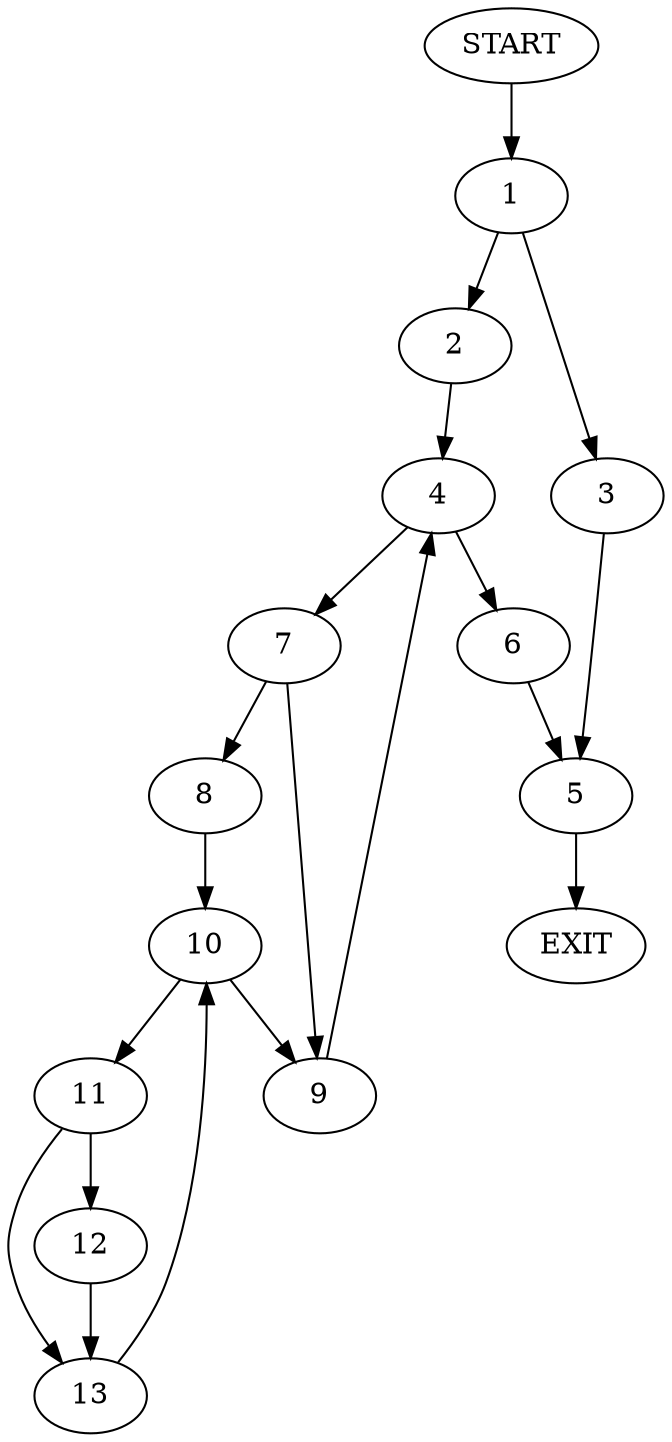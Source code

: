 digraph {
0 [label="START"]
14 [label="EXIT"]
0 -> 1
1 -> 2
1 -> 3
2 -> 4
3 -> 5
4 -> 6
4 -> 7
6 -> 5
7 -> 8
7 -> 9
8 -> 10
9 -> 4
10 -> 11
10 -> 9
11 -> 12
11 -> 13
13 -> 10
12 -> 13
5 -> 14
}
